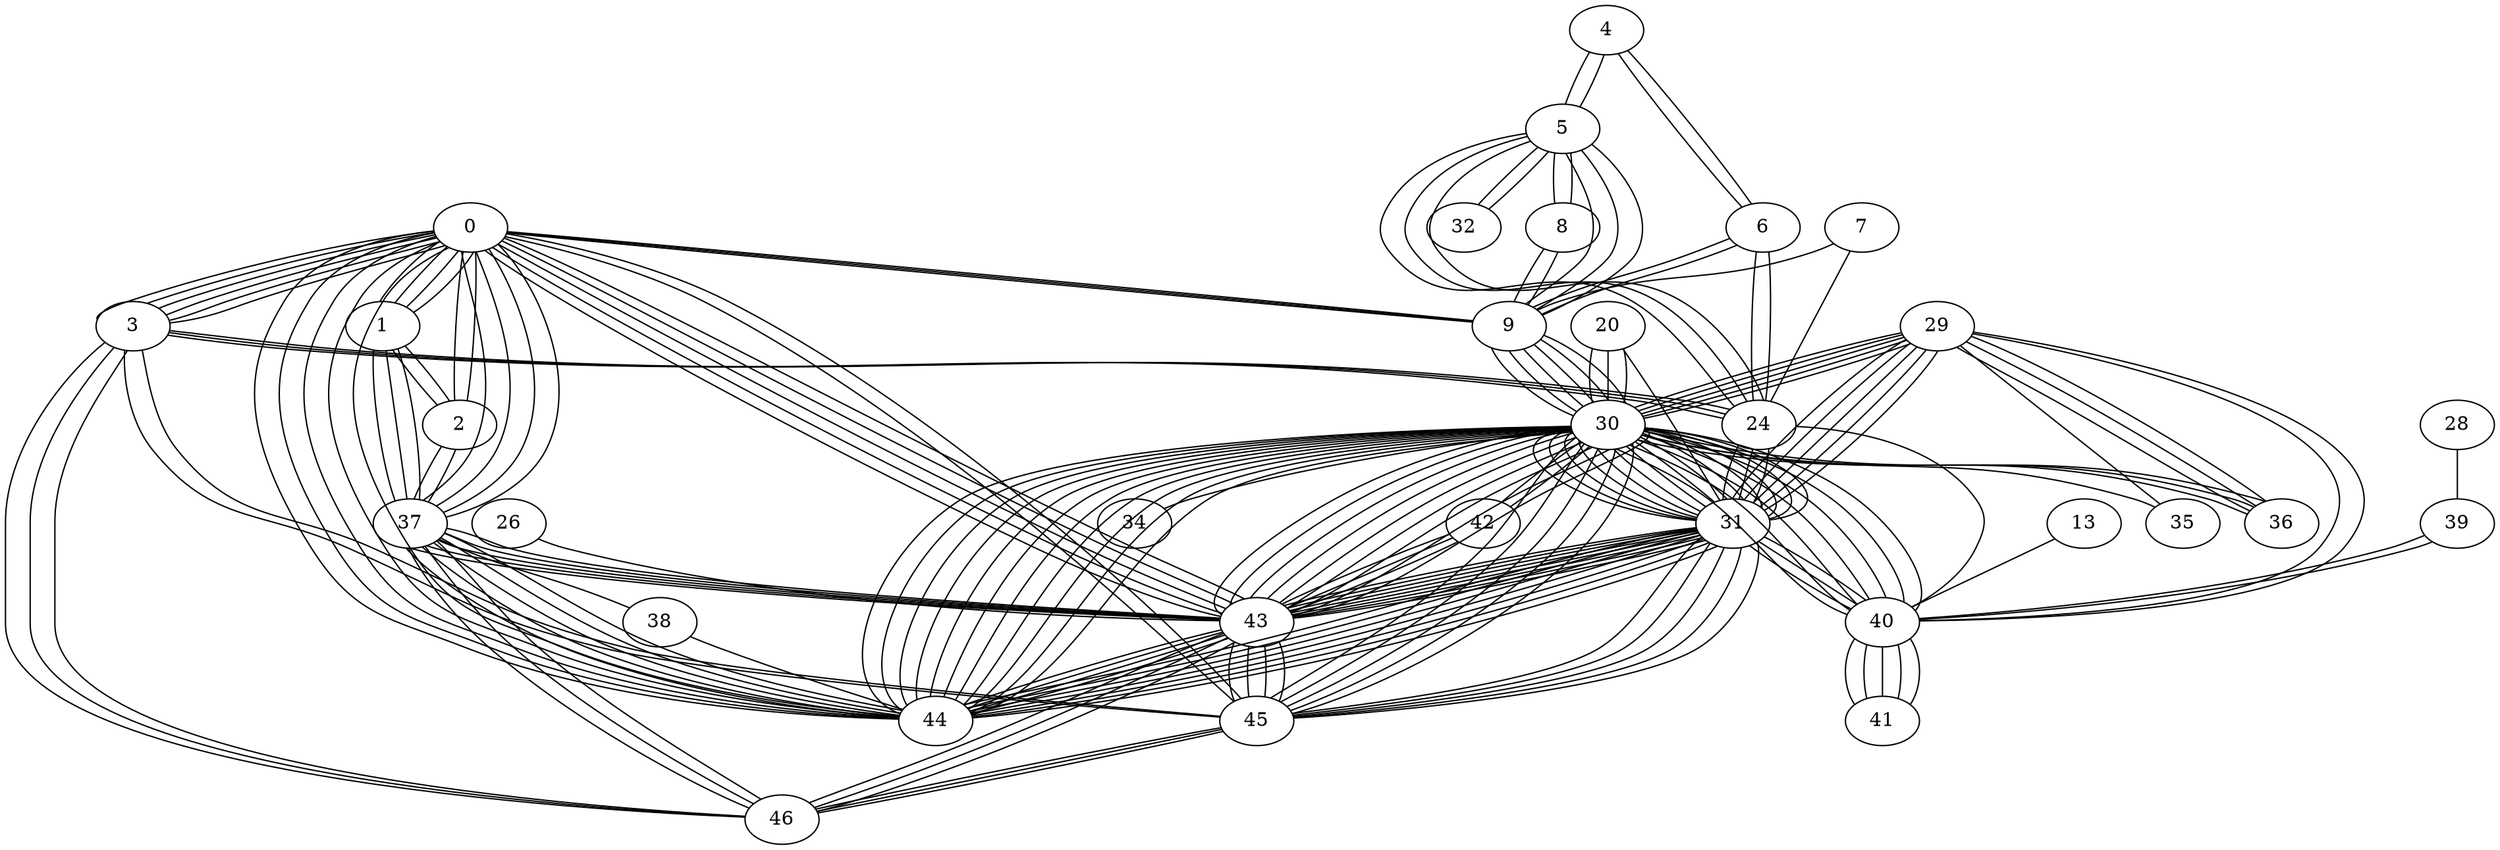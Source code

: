 graph "ntt" {
    counterexportfile="ntt_counters"
    flowexport=text
    flowsampling=1.0
    pktsampling=1.0
    exportcycle=60
    counterexport=True
    counterexportinterval=1
    longflowtmo=60
    flowinactivetmo=60
    measurementnodes="0"
    harpoonsubspec="flowsize=exponential(1/10000.0) flowstart=exponential(100) ipproto=randomchoice(6) sport=randomchoice(22,80,443) dport=randomunifint(1025,65535) lossrate=randomchoice(0.001)" 

0 [autoack=False, ipdests="10.112.0.0/12 10.176.0.0/12", location="Washington DC, United States"];
1 [location="Miami, United States", autoack=False];
2 [location="Atlanta, United States", autoack=False];
3 [s1="harpoon ipsrc=10.96.0.0/12 ipdst=10.112.0.0/12 $harpoonsubspec", ipdests="10.96.0.0/12", m1="modulator start=0.0 generator=s1 profile=((3600,),(1,))", location="New York City, United States", traffic=m1, autoack=False];
4 [location="Geneva, Switzerland", autoack=False];
5 [location="Frankfurt, Germany", autoack=False];
6 [location="Paris, France", autoack=False];
7 [s1="harpoon ipsrc=10.224.0.0/12 ipdst=10.240.0.0/12 $harpoonsubspec", ipdests="10.224.0.0/12", m1="modulator start=0.0 generator=s1 profile=((3600,),(1,))", location="Madrid, Spain", traffic=m1, autoack=False];
8 [autoack=False, ipdests="10.16.0.0/12", location="Dusseldorf, Germany"];
9 [location="Amsterdam, Netherlands", autoack=False];
13 [location="Colombo, Sri Lanka", autoack=False];
20 [location="Seoul, South Korea", autoack=False];
24 [location="London, United Kingdom", autoack=False];
26 [autoack=False, ipdests="10.144.0.0/12", location="Mountain View, United States"];
28 [s1="harpoon ipsrc=10.192.0.0/12 ipdst=10.208.0.0/12 $harpoonsubspec", ipdests="10.48.0.0/12 10.192.0.0/12", m1="modulator start=0.0 generator=s1 profile=((3600,),(1,))", location="Rangoon, Myanmar [Burma]", traffic=m1, autoack=False];
29 [s1="harpoon ipsrc=10.32.0.0/12 ipdst=10.48.0.0/12 $harpoonsubspec", ipdests="10.32.0.0/12", m1="modulator start=0.0 generator=s1 profile=((3600,),(1,))", location="Hong Kong, Hong Kong", traffic=m1, autoack=False];
30 [location="Tokyo, Japan", autoack=False];
31 [location="Osaka, Japan", autoack=False];
32 [location="Warsaw, Poland", autoack=False];
34 [location="Hanoi, Vietnam", autoack=False];
35 [s1="harpoon ipsrc=10.64.0.0/12 ipdst=10.80.0.0/12 $harpoonsubspec", ipdests="10.64.0.0/12", m1="modulator start=0.0 generator=s1 profile=((3600,),(1,))", location="Manila, Philippines", traffic=m1, autoack=False];
36 [location="Tapei, Hungary", autoack=False];
37 [location="Dallas, United States", autoack=False];
38 [autoack=False, ipdests="10.208.0.0/12", location="Houston, United States"];
39 [s1="harpoon ipsrc=10.160.0.0/12 ipdst=10.176.0.0/12 $harpoonsubspec", ipdests="10.0.0.0/12 10.160.0.0/12", m1="modulator start=0.0 generator=s1 profile=((3600,),(1,))", location="Kuala Lumpur, Malaysia", traffic=m1, autoack=False];
40 [autoack=False, ipdests="10.80.0.0/12", location="Singapore, Singapore"];
41 [s1="harpoon ipsrc=10.128.0.0/12 ipdst=10.144.0.0/12 $harpoonsubspec", ipdests="10.128.0.0/12", m1="modulator start=0.0 generator=s1 profile=((3600,),(1,))", location="Jakarta, Indonesia", traffic=m1, autoack=False];
42 [location="Sydney, Australia", autoack=False];
43 [location="San Jose, United States", autoack=False];
44 [location="Los Angeles, United States", autoack=False];
45 [autoack=False, ipdests="10.240.0.0/12", location="Seattle, United States"];
46 [location="Chicago, United States", autoack=False];
0 -- 1  [delay="7.438ms", span="Washington DC, United States to Miami, United States", capacity="10Gb", weight=1, key=0];
0 -- 1  [delay="7.438ms", span="Washington DC, United States to Miami, United States", capacity="10Gb", weight=1, key=1];
0 -- 1  [delay="7.438ms", span="Washington DC, United States to Miami, United States", capacity="10Gb", weight=1, key=2];
0 -- 1  [delay="7.438ms", span="Washington DC, United States to Miami, United States", capacity="10Gb", weight=1, key=3];
0 -- 2  [delay="4.357ms", span="Washington DC, United States to Atlanta, United States", capacity="10Gb", weight=1, key=0];
0 -- 2  [delay="4.357ms", span="Washington DC, United States to Atlanta, United States", capacity="10Gb", weight=1, key=1];
0 -- 3  [delay="1.641ms", span="Washington DC, United States to New York City, United States", capacity="10Gb", weight=1, key=0];
0 -- 3  [delay="1.641ms", span="Washington DC, United States to New York City, United States", capacity="10Gb", weight=1, key=1];
0 -- 3  [delay="1.641ms", span="Washington DC, United States to New York City, United States", capacity="10Gb", weight=1, key=2];
0 -- 3  [delay="1.641ms", span="Washington DC, United States to New York City, United States", capacity="10Gb", weight=1, key=3];
0 -- 3  [delay="1.641ms", span="Washington DC, United States to New York City, United States", capacity="10Gb", weight=1, key=4];
0 -- 3  [delay="1.641ms", span="Washington DC, United States to New York City, United States", capacity="10Gb", weight=1, key=5];
0 -- 37  [delay="9.506ms", span="Washington DC, United States to Dallas, United States", capacity="10Gb", weight=1, key=0];
0 -- 37  [delay="9.506ms", span="Washington DC, United States to Dallas, United States", capacity="10Gb", weight=1, key=1];
0 -- 37  [delay="9.506ms", span="Washington DC, United States to Dallas, United States", capacity="10Gb", weight=1, key=2];
0 -- 37  [delay="9.506ms", span="Washington DC, United States to Dallas, United States", capacity="10Gb", weight=1, key=3];
0 -- 9  [delay="30.927ms", span="Washington DC, United States to Amsterdam, Netherlands", capacity="10Gb", weight=1, key=0];
0 -- 9  [delay="30.927ms", span="Washington DC, United States to Amsterdam, Netherlands", capacity="10Gb", weight=1, key=1];
0 -- 9  [delay="30.927ms", span="Washington DC, United States to Amsterdam, Netherlands", capacity="10Gb", weight=1, key=2];
0 -- 43  [delay="19.428ms", span="Washington DC, United States to San Jose, United States", capacity="10Gb", weight=1, key=0];
0 -- 43  [delay="19.428ms", span="Washington DC, United States to San Jose, United States", capacity="10Gb", weight=1, key=1];
0 -- 43  [delay="19.428ms", span="Washington DC, United States to San Jose, United States", capacity="10Gb", weight=1, key=2];
0 -- 43  [delay="19.428ms", span="Washington DC, United States to San Jose, United States", capacity="10Gb", weight=1, key=3];
0 -- 43  [delay="19.428ms", span="Washington DC, United States to San Jose, United States", capacity="10Gb", weight=1, key=4];
0 -- 44  [delay="18.448ms", span="Washington DC, United States to Los Angeles, United States", capacity="10Gb", weight=1, key=0];
0 -- 44  [delay="18.448ms", span="Washington DC, United States to Los Angeles, United States", capacity="10Gb", weight=1, key=1];
0 -- 44  [delay="18.448ms", span="Washington DC, United States to Los Angeles, United States", capacity="10Gb", weight=1, key=2];
0 -- 44  [delay="18.448ms", span="Washington DC, United States to Los Angeles, United States", capacity="10Gb", weight=1, key=3];
0 -- 44  [delay="18.448ms", span="Washington DC, United States to Los Angeles, United States", capacity="10Gb", weight=1, key=4];
0 -- 45  [delay="18.672ms", span="Washington DC, United States to Seattle, United States", capacity="10Gb", weight=1, key=0];
0 -- 45  [delay="18.672ms", span="Washington DC, United States to Seattle, United States", capacity="10Gb", weight=1, key=1];
1 -- 2  [delay="4.869ms", span="Miami, United States to Atlanta, United States", capacity="10Gb", weight=1, key=0];
1 -- 2  [delay="4.869ms", span="Miami, United States to Atlanta, United States", capacity="10Gb", weight=1, key=1];
1 -- 37  [delay="8.928ms", span="Miami, United States to Dallas, United States", capacity="10Gb", weight=1, key=0];
1 -- 37  [delay="8.928ms", span="Miami, United States to Dallas, United States", capacity="10Gb", weight=1, key=1];
1 -- 37  [delay="8.928ms", span="Miami, United States to Dallas, United States", capacity="10Gb", weight=1, key=2];
2 -- 37  [delay="5.791ms", span="Atlanta, United States to Dallas, United States", capacity="10Gb", weight=1, key=0];
2 -- 37  [delay="5.791ms", span="Atlanta, United States to Dallas, United States", capacity="10Gb", weight=1, key=1];
3 -- 24  [delay="27.832ms", span="New York City, United States to London, United Kingdom", capacity="10Gb", weight=1, key=0];
3 -- 24  [delay="27.832ms", span="New York City, United States to London, United Kingdom", capacity="10Gb", weight=1, key=1];
3 -- 24  [delay="27.832ms", span="New York City, United States to London, United Kingdom", capacity="10Gb", weight=1, key=2];
3 -- 45  [delay="19.314ms", span="New York City, United States to Seattle, United States", capacity="10Gb", weight=1, key=0];
3 -- 45  [delay="19.314ms", span="New York City, United States to Seattle, United States", capacity="10Gb", weight=1, key=1];
3 -- 46  [delay="5.725ms", span="New York City, United States to Chicago, United States", capacity="10Gb", weight=1, key=0];
3 -- 46  [delay="5.725ms", span="New York City, United States to Chicago, United States", capacity="10Gb", weight=1, key=1];
3 -- 46  [delay="5.725ms", span="New York City, United States to Chicago, United States", capacity="10Gb", weight=1, key=2];
4 -- 5  [delay="2.369ms", span="Geneva, Switzerland to Frankfurt, Germany", capacity="622Mb", weight=1, key=0];
4 -- 5  [delay="2.369ms", span="Geneva, Switzerland to Frankfurt, Germany", capacity="622Mb", weight=1, key=1];
4 -- 6  [delay="2.049ms", span="Geneva, Switzerland to Paris, France", capacity="622Mb", weight=1, key=0];
4 -- 6  [delay="2.049ms", span="Geneva, Switzerland to Paris, France", capacity="622Mb", weight=1, key=1];
5 -- 24  [delay="3.186ms", span="Frankfurt, Germany to London, United Kingdom", capacity="10Gb", weight=1, key=0];
5 -- 24  [delay="3.186ms", span="Frankfurt, Germany to London, United Kingdom", capacity="10Gb", weight=1, key=1];
5 -- 24  [delay="3.186ms", span="Frankfurt, Germany to London, United Kingdom", capacity="10Gb", weight=1, key=2];
5 -- 8  [delay="0.910ms", span="Frankfurt, Germany to Dusseldorf, Germany", capacity="622Mb", weight=1, key=0];
5 -- 8  [delay="0.910ms", span="Frankfurt, Germany to Dusseldorf, Germany", capacity="622Mb", weight=1, key=1];
5 -- 32  [delay="4.446ms", span="Frankfurt, Germany to Warsaw, Poland", capacity="10Gb", weight=1, key=0];
5 -- 32  [delay="4.446ms", span="Frankfurt, Germany to Warsaw, Poland", capacity="10Gb", weight=1, key=1];
5 -- 9  [delay="1.820ms", span="Frankfurt, Germany to Amsterdam, Netherlands", capacity="10Gb", weight=1, key=0];
5 -- 9  [delay="1.820ms", span="Frankfurt, Germany to Amsterdam, Netherlands", capacity="10Gb", weight=1, key=1];
5 -- 9  [delay="1.820ms", span="Frankfurt, Germany to Amsterdam, Netherlands", capacity="10Gb", weight=1, key=2];
6 -- 24  [delay="1.718ms", span="Paris, France to London, United Kingdom", capacity="10Gb", weight=1, key=0];
6 -- 24  [delay="1.718ms", span="Paris, France to London, United Kingdom", capacity="10Gb", weight=1, key=1];
6 -- 9  [delay="2.151ms", span="Paris, France to Amsterdam, Netherlands", capacity="10Gb", weight=1, key=0];
6 -- 9  [delay="2.151ms", span="Paris, France to Amsterdam, Netherlands", capacity="10Gb", weight=1, key=1];
7 -- 24  [delay="6.314ms", span="Madrid, Spain to London, United Kingdom", capacity="10Gb", weight=1, key=0];
7 -- 9  [delay="7.402ms", span="Madrid, Spain to Amsterdam, Netherlands", capacity="10Gb", weight=1, key=0];
8 -- 9  [delay="0.911ms", span="Dusseldorf, Germany to Amsterdam, Netherlands", capacity="622Mb", weight=1, key=0];
8 -- 9  [delay="0.911ms", span="Dusseldorf, Germany to Amsterdam, Netherlands", capacity="622Mb", weight=1, key=1];
9 -- 30  [delay="46.426ms", span="Amsterdam, Netherlands to Tokyo, Japan", capacity="10Gb", weight=1, key=0];
9 -- 30  [delay="46.426ms", span="Amsterdam, Netherlands to Tokyo, Japan", capacity="2.4Gb", weight=1, key=1];
9 -- 30  [delay="46.426ms", span="Amsterdam, Netherlands to Tokyo, Japan", capacity="2.4Gb", weight=1, key=2];
9 -- 30  [delay="46.426ms", span="Amsterdam, Netherlands to Tokyo, Japan", capacity="10Gb", weight=1, key=3];
9 -- 30  [delay="46.426ms", span="Amsterdam, Netherlands to Tokyo, Japan", capacity="2.4Gb", weight=1, key=4];
9 -- 30  [delay="46.426ms", span="Amsterdam, Netherlands to Tokyo, Japan", capacity="10Gb", weight=1, key=5];
13 -- 40  [delay="13.660ms", span="Colombo, Sri Lanka to Singapore, Singapore", capacity="622Mb", weight=1, key=0];
20 -- 30  [delay="5.721ms", span="Seoul, South Korea to Tokyo, Japan", capacity="622Mb", weight=1, key=0];
20 -- 30  [delay="5.721ms", span="Seoul, South Korea to Tokyo, Japan", capacity="622Mb", weight=1, key=1];
20 -- 30  [delay="5.721ms", span="Seoul, South Korea to Tokyo, Japan", capacity="2.4Gb", weight=1, key=2];
20 -- 31  [delay="4.143ms", span="Seoul, South Korea to Osaka, Japan", capacity="2.4Gb", weight=1, key=0];
24 -- 40  [delay="54.240ms", span="London, United Kingdom to Singapore, Singapore", capacity="155Mb", weight=1, key=0];
24 -- 31  [delay="47.464ms", span="London, United Kingdom to Osaka, Japan", capacity="10Gb", weight=1, key=0];
24 -- 31  [delay="47.464ms", span="London, United Kingdom to Osaka, Japan", capacity="10Gb", weight=1, key=1];
24 -- 31  [delay="47.464ms", span="London, United Kingdom to Osaka, Japan", capacity="10Gb", weight=1, key=2];
26 -- 43  [delay="0.087ms", span="Mountain View, United States to San Jose, United States", capacity="155Mb", weight=1, key=0];
28 -- 39  [delay="8.170ms", span="Rangoon, Myanmar [Burma] to Kuala Lumpur, Malaysia", capacity="155Mb", weight=1, key=0];
29 -- 40  [delay="12.927ms", span="Hong Kong, Hong Kong to Singapore, Singapore", capacity="622Mb", weight=1, key=0];
29 -- 40  [delay="12.927ms", span="Hong Kong, Hong Kong to Singapore, Singapore", capacity="622Mb", weight=1, key=1];
29 -- 35  [delay="5.579ms", span="Hong Kong, Hong Kong to Manila, Philippines", capacity="2.4Gb", weight=1, key=0];
29 -- 36  [delay="42.642ms", span="Hong Kong, Hong Kong to Tapei, Hungary", capacity="2.4Gb", weight=1, key=0];
29 -- 36  [delay="42.642ms", span="Hong Kong, Hong Kong to Tapei, Hungary", capacity="2.4Gb", weight=1, key=1];
29 -- 36  [delay="42.642ms", span="Hong Kong, Hong Kong to Tapei, Hungary", capacity="10Gb", weight=1, key=2];
29 -- 30  [delay="14.342ms", span="Hong Kong, Hong Kong to Tokyo, Japan", capacity="10Gb", weight=1, key=0];
29 -- 30  [delay="14.342ms", span="Hong Kong, Hong Kong to Tokyo, Japan", capacity="10Gb", weight=1, key=1];
29 -- 30  [delay="14.342ms", span="Hong Kong, Hong Kong to Tokyo, Japan", capacity="2.4Gb", weight=1, key=2];
29 -- 30  [delay="14.342ms", span="Hong Kong, Hong Kong to Tokyo, Japan", capacity="10Gb", weight=1, key=3];
29 -- 30  [delay="14.342ms", span="Hong Kong, Hong Kong to Tokyo, Japan", capacity="2.4Gb", weight=1, key=4];
29 -- 31  [delay="12.453ms", span="Hong Kong, Hong Kong to Osaka, Japan", capacity="10Gb", weight=1, key=0];
29 -- 31  [delay="12.453ms", span="Hong Kong, Hong Kong to Osaka, Japan", capacity="10Gb", weight=1, key=1];
29 -- 31  [delay="12.453ms", span="Hong Kong, Hong Kong to Osaka, Japan", capacity="2.4Gb", weight=1, key=2];
29 -- 31  [delay="12.453ms", span="Hong Kong, Hong Kong to Osaka, Japan", capacity="10Gb", weight=1, key=3];
29 -- 31  [delay="12.453ms", span="Hong Kong, Hong Kong to Osaka, Japan", capacity="2.4Gb", weight=1, key=4];
30 -- 34  [delay="18.261ms", span="Tokyo, Japan to Hanoi, Vietnam", capacity="2.4Gb", weight=1, key=0];
30 -- 35  [delay="14.901ms", span="Tokyo, Japan to Manila, Philippines", capacity="2.4Gb", weight=1, key=0];
30 -- 36  [delay="45.374ms", span="Tokyo, Japan to Tapei, Hungary", capacity="2.4Gb", weight=1, key=0];
30 -- 36  [delay="45.374ms", span="Tokyo, Japan to Tapei, Hungary", capacity="10Gb", weight=1, key=1];
30 -- 36  [delay="45.374ms", span="Tokyo, Japan to Tapei, Hungary", capacity="2.4Gb", weight=1, key=2];
30 -- 40  [delay="26.509ms", span="Tokyo, Japan to Singapore, Singapore", capacity="622Mb", weight=1, key=0];
30 -- 40  [delay="26.509ms", span="Tokyo, Japan to Singapore, Singapore", capacity="10Gb", weight=1, key=1];
30 -- 40  [delay="26.509ms", span="Tokyo, Japan to Singapore, Singapore", capacity="10Gb", weight=1, key=2];
30 -- 40  [delay="26.509ms", span="Tokyo, Japan to Singapore, Singapore", capacity="10Gb", weight=1, key=3];
30 -- 40  [delay="26.509ms", span="Tokyo, Japan to Singapore, Singapore", capacity="622Mb", weight=1, key=4];
30 -- 40  [delay="26.509ms", span="Tokyo, Japan to Singapore, Singapore", capacity="10Gb", weight=1, key=5];
30 -- 40  [delay="26.509ms", span="Tokyo, Japan to Singapore, Singapore", capacity="10Gb", weight=1, key=6];
30 -- 42  [delay="39.074ms", span="Tokyo, Japan to Sydney, Australia", capacity="2.4Gb", weight=1, key=0];
30 -- 42  [delay="39.074ms", span="Tokyo, Japan to Sydney, Australia", capacity="2.4Gb", weight=1, key=1];
30 -- 43  [delay="41.717ms", span="Tokyo, Japan to San Jose, United States", capacity="10Gb", weight=1, key=0];
30 -- 43  [delay="41.717ms", span="Tokyo, Japan to San Jose, United States", capacity="10Gb", weight=1, key=1];
30 -- 43  [delay="41.717ms", span="Tokyo, Japan to San Jose, United States", capacity="10Gb", weight=1, key=2];
30 -- 43  [delay="41.717ms", span="Tokyo, Japan to San Jose, United States", capacity="10Gb", weight=1, key=3];
30 -- 43  [delay="41.717ms", span="Tokyo, Japan to San Jose, United States", capacity="10Gb", weight=1, key=4];
30 -- 43  [delay="41.717ms", span="Tokyo, Japan to San Jose, United States", capacity="10Gb", weight=1, key=5];
30 -- 43  [delay="41.717ms", span="Tokyo, Japan to San Jose, United States", capacity="10Gb", weight=1, key=6];
30 -- 43  [delay="41.717ms", span="Tokyo, Japan to San Jose, United States", capacity="10Gb", weight=1, key=7];
30 -- 43  [delay="41.717ms", span="Tokyo, Japan to San Jose, United States", capacity="10Gb", weight=1, key=8];
30 -- 44  [delay="44.112ms", span="Tokyo, Japan to Los Angeles, United States", capacity="10Gb", weight=1, key=0];
30 -- 44  [delay="44.112ms", span="Tokyo, Japan to Los Angeles, United States", capacity="10Gb", weight=1, key=1];
30 -- 44  [delay="44.112ms", span="Tokyo, Japan to Los Angeles, United States", capacity="10Gb", weight=1, key=2];
30 -- 44  [delay="44.112ms", span="Tokyo, Japan to Los Angeles, United States", capacity="10Gb", weight=1, key=3];
30 -- 44  [delay="44.112ms", span="Tokyo, Japan to Los Angeles, United States", capacity="10Gb", weight=1, key=4];
30 -- 44  [delay="44.112ms", span="Tokyo, Japan to Los Angeles, United States", capacity="10Gb", weight=1, key=5];
30 -- 44  [delay="44.112ms", span="Tokyo, Japan to Los Angeles, United States", capacity="10Gb", weight=1, key=6];
30 -- 44  [delay="44.112ms", span="Tokyo, Japan to Los Angeles, United States", capacity="10Gb", weight=1, key=7];
30 -- 44  [delay="44.112ms", span="Tokyo, Japan to Los Angeles, United States", capacity="10Gb", weight=1, key=8];
30 -- 44  [delay="44.112ms", span="Tokyo, Japan to Los Angeles, United States", capacity="10Gb", weight=1, key=9];
30 -- 44  [delay="44.112ms", span="Tokyo, Japan to Los Angeles, United States", capacity="10Gb", weight=1, key=10];
30 -- 45  [delay="38.520ms", span="Tokyo, Japan to Seattle, United States", capacity="10Gb", weight=1, key=0];
30 -- 45  [delay="38.520ms", span="Tokyo, Japan to Seattle, United States", capacity="10Gb", weight=1, key=1];
30 -- 45  [delay="38.520ms", span="Tokyo, Japan to Seattle, United States", capacity="10Gb", weight=1, key=2];
30 -- 45  [delay="38.520ms", span="Tokyo, Japan to Seattle, United States", capacity="10Gb", weight=1, key=3];
30 -- 45  [delay="38.520ms", span="Tokyo, Japan to Seattle, United States", capacity="10Gb", weight=1, key=4];
30 -- 31  [delay="1.922ms", span="Tokyo, Japan to Osaka, Japan", capacity="10Gb", weight=1, key=0];
30 -- 31  [delay="1.922ms", span="Tokyo, Japan to Osaka, Japan", capacity="10Gb", weight=1, key=1];
30 -- 31  [delay="1.922ms", span="Tokyo, Japan to Osaka, Japan", capacity="10Gb", weight=1, key=2];
30 -- 31  [delay="1.922ms", span="Tokyo, Japan to Osaka, Japan", capacity="10Gb", weight=1, key=3];
30 -- 31  [delay="1.922ms", span="Tokyo, Japan to Osaka, Japan", capacity="10Gb", weight=1, key=4];
30 -- 31  [delay="1.922ms", span="Tokyo, Japan to Osaka, Japan", capacity="10Gb", weight=1, key=5];
30 -- 31  [delay="1.922ms", span="Tokyo, Japan to Osaka, Japan", capacity="10Gb", weight=1, key=6];
30 -- 31  [delay="1.922ms", span="Tokyo, Japan to Osaka, Japan", capacity="10Gb", weight=1, key=7];
30 -- 31  [delay="1.922ms", span="Tokyo, Japan to Osaka, Japan", capacity="10Gb", weight=1, key=8];
30 -- 31  [delay="1.922ms", span="Tokyo, Japan to Osaka, Japan", capacity="10Gb", weight=1, key=9];
30 -- 31  [delay="1.922ms", span="Tokyo, Japan to Osaka, Japan", capacity="10Gb", weight=1, key=10];
30 -- 31  [delay="1.922ms", span="Tokyo, Japan to Osaka, Japan", capacity="10Gb", weight=1, key=11];
30 -- 31  [delay="1.922ms", span="Tokyo, Japan to Osaka, Japan", capacity="10Gb", weight=1, key=12];
30 -- 31  [delay="1.922ms", span="Tokyo, Japan to Osaka, Japan", capacity="10Gb", weight=1, key=13];
31 -- 40  [delay="24.757ms", span="Osaka, Japan to Singapore, Singapore", capacity="10Gb", weight=1, key=0];
31 -- 40  [delay="24.757ms", span="Osaka, Japan to Singapore, Singapore", capacity="10Gb", weight=1, key=1];
31 -- 40  [delay="24.757ms", span="Osaka, Japan to Singapore, Singapore", capacity="10Gb", weight=1, key=2];
31 -- 43  [delay="43.510ms", span="Osaka, Japan to San Jose, United States", capacity="10Gb", weight=1, key=0];
31 -- 43  [delay="43.510ms", span="Osaka, Japan to San Jose, United States", capacity="10Gb", weight=1, key=1];
31 -- 43  [delay="43.510ms", span="Osaka, Japan to San Jose, United States", capacity="10Gb", weight=1, key=2];
31 -- 43  [delay="43.510ms", span="Osaka, Japan to San Jose, United States", capacity="10Gb", weight=1, key=3];
31 -- 43  [delay="43.510ms", span="Osaka, Japan to San Jose, United States", capacity="10Gb", weight=1, key=4];
31 -- 43  [delay="43.510ms", span="Osaka, Japan to San Jose, United States", capacity="10Gb", weight=1, key=5];
31 -- 43  [delay="43.510ms", span="Osaka, Japan to San Jose, United States", capacity="10Gb", weight=1, key=6];
31 -- 43  [delay="43.510ms", span="Osaka, Japan to San Jose, United States", capacity="10Gb", weight=1, key=7];
31 -- 44  [delay="45.917ms", span="Osaka, Japan to Los Angeles, United States", capacity="10Gb", weight=1, key=0];
31 -- 44  [delay="45.917ms", span="Osaka, Japan to Los Angeles, United States", capacity="10Gb", weight=1, key=1];
31 -- 44  [delay="45.917ms", span="Osaka, Japan to Los Angeles, United States", capacity="10Gb", weight=1, key=2];
31 -- 44  [delay="45.917ms", span="Osaka, Japan to Los Angeles, United States", capacity="10Gb", weight=1, key=3];
31 -- 44  [delay="45.917ms", span="Osaka, Japan to Los Angeles, United States", capacity="10Gb", weight=1, key=4];
31 -- 44  [delay="45.917ms", span="Osaka, Japan to Los Angeles, United States", capacity="10Gb", weight=1, key=5];
31 -- 44  [delay="45.917ms", span="Osaka, Japan to Los Angeles, United States", capacity="10Gb", weight=1, key=6];
31 -- 45  [delay="40.186ms", span="Osaka, Japan to Seattle, United States", capacity="10Gb", weight=1, key=0];
31 -- 45  [delay="40.186ms", span="Osaka, Japan to Seattle, United States", capacity="10Gb", weight=1, key=1];
31 -- 45  [delay="40.186ms", span="Osaka, Japan to Seattle, United States", capacity="10Gb", weight=1, key=2];
31 -- 45  [delay="40.186ms", span="Osaka, Japan to Seattle, United States", capacity="10Gb", weight=1, key=3];
31 -- 45  [delay="40.186ms", span="Osaka, Japan to Seattle, United States", capacity="10Gb", weight=1, key=4];
37 -- 38  [delay="1.812ms", span="Dallas, United States to Houston, United States", capacity="10Gb", weight=1, key=0];
37 -- 43  [delay="11.650ms", span="Dallas, United States to San Jose, United States", capacity="10Gb", weight=1, key=0];
37 -- 43  [delay="11.650ms", span="Dallas, United States to San Jose, United States", capacity="10Gb", weight=1, key=1];
37 -- 43  [delay="11.650ms", span="Dallas, United States to San Jose, United States", capacity="10Gb", weight=1, key=2];
37 -- 43  [delay="11.650ms", span="Dallas, United States to San Jose, United States", capacity="10Gb", weight=1, key=3];
37 -- 43  [delay="11.650ms", span="Dallas, United States to San Jose, United States", capacity="10Gb", weight=1, key=4];
37 -- 44  [delay="9.948ms", span="Dallas, United States to Los Angeles, United States", capacity="10Gb", weight=1, key=0];
37 -- 44  [delay="9.948ms", span="Dallas, United States to Los Angeles, United States", capacity="10Gb", weight=1, key=1];
37 -- 44  [delay="9.948ms", span="Dallas, United States to Los Angeles, United States", capacity="10Gb", weight=1, key=2];
37 -- 44  [delay="9.948ms", span="Dallas, United States to Los Angeles, United States", capacity="10Gb", weight=1, key=3];
37 -- 44  [delay="9.948ms", span="Dallas, United States to Los Angeles, United States", capacity="10Gb", weight=1, key=4];
37 -- 46  [delay="6.453ms", span="Dallas, United States to Chicago, United States", capacity="10Gb", weight=1, key=0];
37 -- 46  [delay="6.453ms", span="Dallas, United States to Chicago, United States", capacity="10Gb", weight=1, key=1];
37 -- 46  [delay="6.453ms", span="Dallas, United States to Chicago, United States", capacity="10Gb", weight=1, key=2];
38 -- 44  [delay="11.026ms", span="Houston, United States to Los Angeles, United States", capacity="10Gb", weight=1, key=0];
39 -- 40  [delay="1.581ms", span="Kuala Lumpur, Malaysia to Singapore, Singapore", capacity="2.4Gb", weight=1, key=0];
39 -- 40  [delay="1.581ms", span="Kuala Lumpur, Malaysia to Singapore, Singapore", capacity="2.4Gb", weight=1, key=1];
40 -- 41  [delay="4.488ms", span="Singapore, Singapore to Jakarta, Indonesia", capacity="155Mb", weight=1, key=0];
40 -- 41  [delay="4.488ms", span="Singapore, Singapore to Jakarta, Indonesia", capacity="155Mb", weight=1, key=1];
40 -- 41  [delay="4.488ms", span="Singapore, Singapore to Jakarta, Indonesia", capacity="622Mb", weight=1, key=2];
40 -- 41  [delay="4.488ms", span="Singapore, Singapore to Jakarta, Indonesia", capacity="155Mb", weight=1, key=3];
40 -- 41  [delay="4.488ms", span="Singapore, Singapore to Jakarta, Indonesia", capacity="622Mb", weight=1, key=4];
42 -- 43  [delay="59.780ms", span="Sydney, Australia to San Jose, United States", capacity="155Mb", weight=1, key=0];
42 -- 43  [delay="59.780ms", span="Sydney, Australia to San Jose, United States", capacity="622Mb", weight=1, key=1];
42 -- 43  [delay="59.780ms", span="Sydney, Australia to San Jose, United States", capacity="155Mb", weight=1, key=2];
43 -- 44  [delay="2.459ms", span="San Jose, United States to Los Angeles, United States", capacity="10Gb", weight=1, key=0];
43 -- 44  [delay="2.459ms", span="San Jose, United States to Los Angeles, United States", capacity="10Gb", weight=1, key=1];
43 -- 44  [delay="2.459ms", span="San Jose, United States to Los Angeles, United States", capacity="10Gb", weight=1, key=2];
43 -- 44  [delay="2.459ms", span="San Jose, United States to Los Angeles, United States", capacity="10Gb", weight=1, key=3];
43 -- 45  [delay="5.707ms", span="San Jose, United States to Seattle, United States", capacity="10Gb", weight=1, key=0];
43 -- 45  [delay="5.707ms", span="San Jose, United States to Seattle, United States", capacity="10Gb", weight=1, key=1];
43 -- 45  [delay="5.707ms", span="San Jose, United States to Seattle, United States", capacity="10Gb", weight=1, key=2];
43 -- 45  [delay="5.707ms", span="San Jose, United States to Seattle, United States", capacity="10Gb", weight=1, key=3];
43 -- 46  [delay="14.773ms", span="San Jose, United States to Chicago, United States", capacity="10Gb", weight=1, key=0];
43 -- 46  [delay="14.773ms", span="San Jose, United States to Chicago, United States", capacity="10Gb", weight=1, key=1];
43 -- 46  [delay="14.773ms", span="San Jose, United States to Chicago, United States", capacity="10Gb", weight=1, key=2];
45 -- 46  [delay="13.934ms", span="Seattle, United States to Chicago, United States", capacity="10Gb", weight=1, key=0];
45 -- 46  [delay="13.934ms", span="Seattle, United States to Chicago, United States", capacity="10Gb", weight=1, key=1];
45 -- 46  [delay="13.934ms", span="Seattle, United States to Chicago, United States", capacity="10Gb", weight=1, key=2];
}
